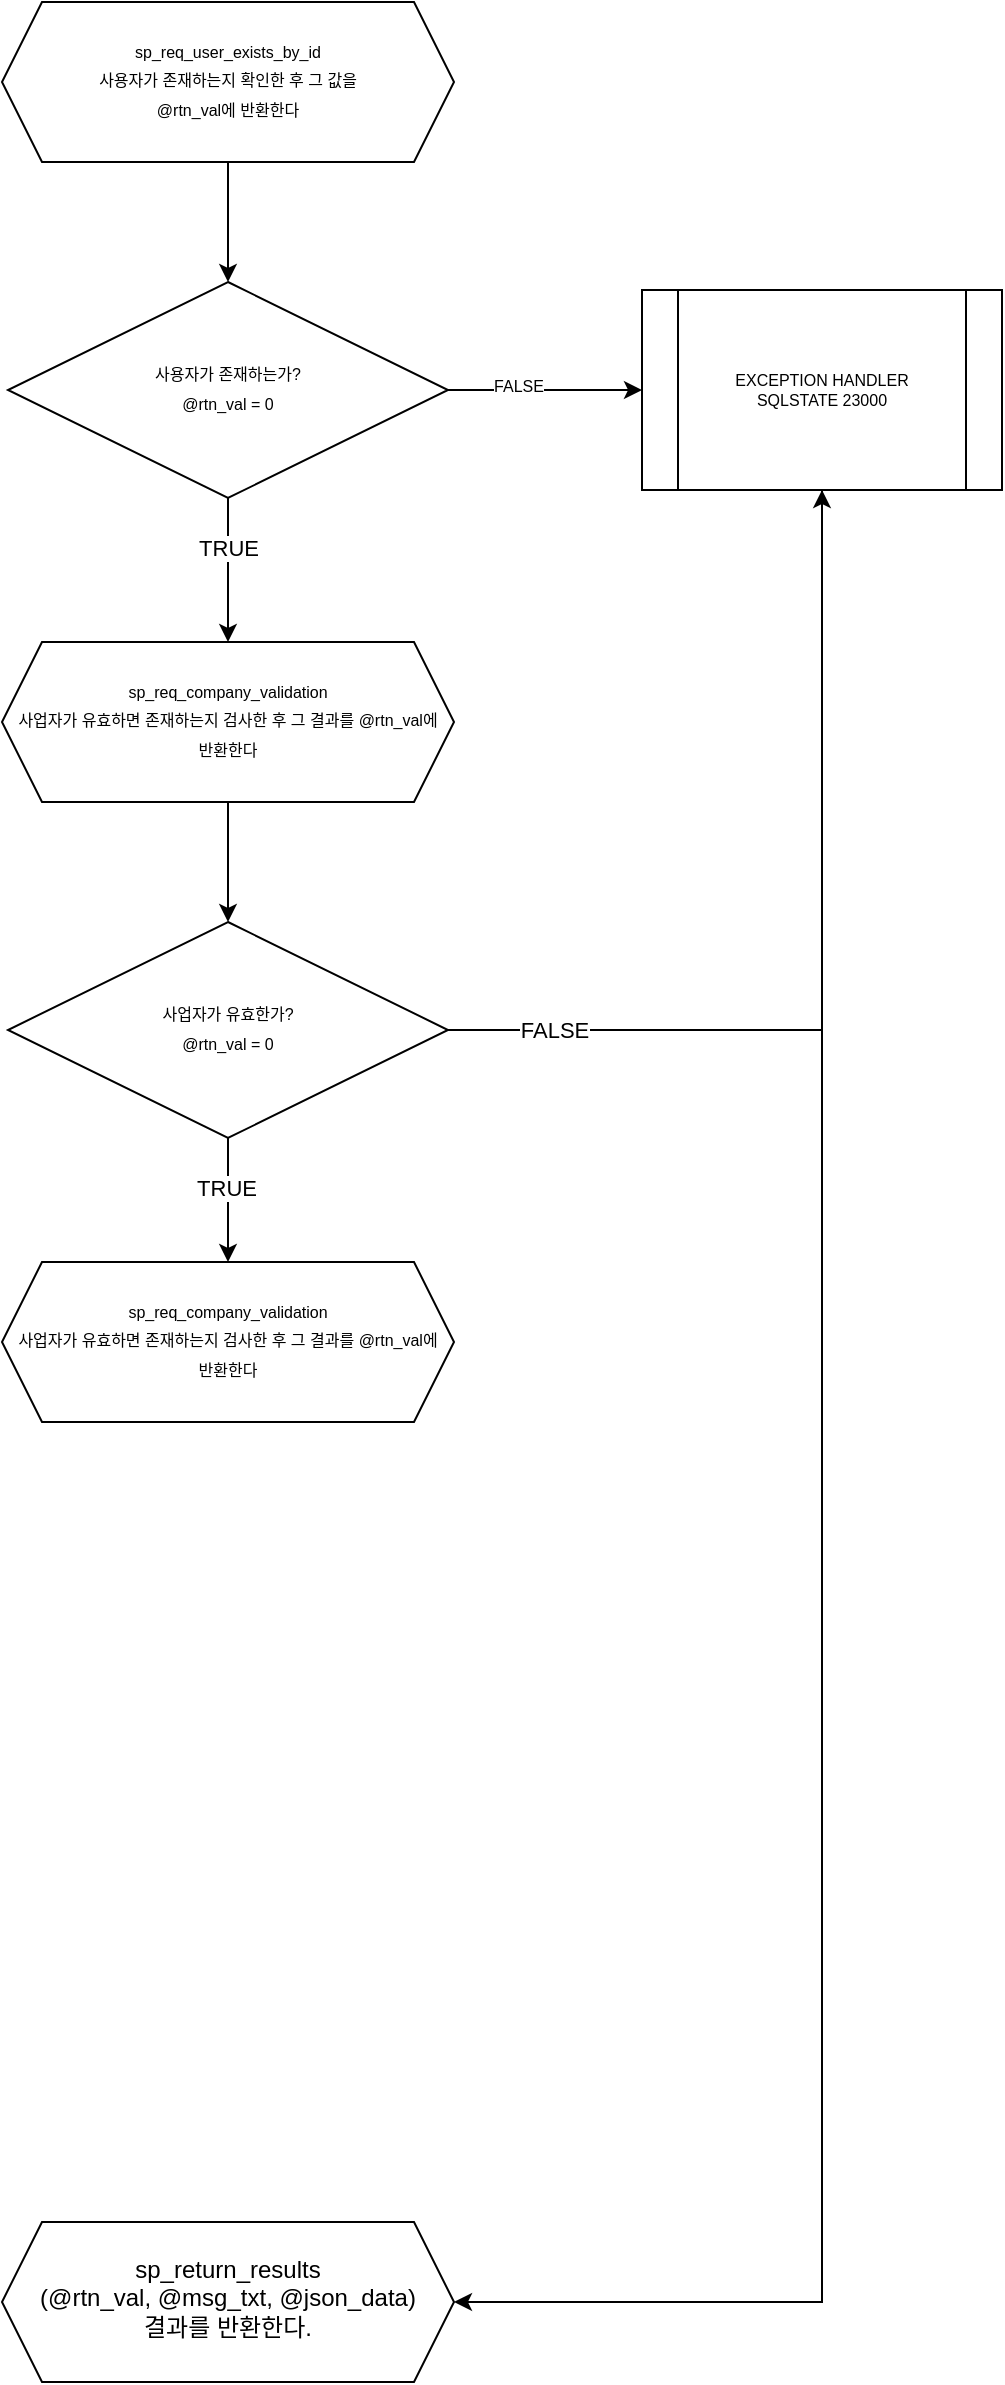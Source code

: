 <mxfile version="16.5.6" type="device"><diagram id="2QQTv37ylFGI8XWREX1P" name="Page-1"><mxGraphModel dx="2737" dy="1020" grid="1" gridSize="10" guides="1" tooltips="1" connect="1" arrows="1" fold="1" page="1" pageScale="1" pageWidth="827" pageHeight="1169" math="0" shadow="0"><root><mxCell id="0"/><mxCell id="1" parent="0"/><mxCell id="ciyNOuflndNgyRqDgWQr-1" value="" style="edgeStyle=orthogonalEdgeStyle;rounded=0;orthogonalLoop=1;jettySize=auto;html=1;fontSize=8;exitX=0.5;exitY=1;exitDx=0;exitDy=0;entryX=0.5;entryY=0;entryDx=0;entryDy=0;" edge="1" parent="1" source="ciyNOuflndNgyRqDgWQr-2" target="ciyNOuflndNgyRqDgWQr-8"><mxGeometry relative="1" as="geometry"><mxPoint x="-562" y="322" as="sourcePoint"/><mxPoint x="-562" y="194" as="targetPoint"/></mxGeometry></mxCell><mxCell id="ciyNOuflndNgyRqDgWQr-2" value="&lt;font style=&quot;font-size: 8px&quot;&gt;sp_req_user_exists_by_id&lt;br&gt;사용자가 존재하는지 확인한 후 그 값을&lt;br&gt;@rtn_val에 반환한다&lt;/font&gt;" style="shape=hexagon;perimeter=hexagonPerimeter2;whiteSpace=wrap;html=1;fixedSize=1;shadow=0;strokeWidth=1;spacing=6;spacingTop=-4;" vertex="1" parent="1"><mxGeometry x="-675" y="60" width="226" height="80" as="geometry"/></mxCell><mxCell id="ciyNOuflndNgyRqDgWQr-3" value="sp_return_results&lt;br&gt;(@rtn_val, @msg_txt, @json_data)&lt;br&gt;결과를 반환한다." style="shape=hexagon;perimeter=hexagonPerimeter2;whiteSpace=wrap;html=1;fixedSize=1;shadow=0;strokeWidth=1;spacing=6;spacingTop=-4;" vertex="1" parent="1"><mxGeometry x="-675" y="1170" width="226" height="80" as="geometry"/></mxCell><mxCell id="ciyNOuflndNgyRqDgWQr-4" value="" style="edgeStyle=orthogonalEdgeStyle;rounded=0;orthogonalLoop=1;jettySize=auto;html=1;entryX=0.5;entryY=0;entryDx=0;entryDy=0;" edge="1" parent="1" source="ciyNOuflndNgyRqDgWQr-8" target="ciyNOuflndNgyRqDgWQr-12"><mxGeometry relative="1" as="geometry"><mxPoint x="-562" y="360" as="targetPoint"/></mxGeometry></mxCell><mxCell id="ciyNOuflndNgyRqDgWQr-5" value="TRUE" style="edgeLabel;html=1;align=center;verticalAlign=middle;resizable=0;points=[];" vertex="1" connectable="0" parent="ciyNOuflndNgyRqDgWQr-4"><mxGeometry x="-0.308" relative="1" as="geometry"><mxPoint as="offset"/></mxGeometry></mxCell><mxCell id="ciyNOuflndNgyRqDgWQr-6" value="" style="edgeStyle=orthogonalEdgeStyle;rounded=0;orthogonalLoop=1;jettySize=auto;html=1;fontSize=8;entryX=0;entryY=0.5;entryDx=0;entryDy=0;" edge="1" parent="1" source="ciyNOuflndNgyRqDgWQr-8" target="ciyNOuflndNgyRqDgWQr-13"><mxGeometry relative="1" as="geometry"><mxPoint x="-378" y="254" as="targetPoint"/></mxGeometry></mxCell><mxCell id="ciyNOuflndNgyRqDgWQr-7" value="FALSE" style="edgeLabel;html=1;align=center;verticalAlign=middle;resizable=0;points=[];fontSize=8;" vertex="1" connectable="0" parent="ciyNOuflndNgyRqDgWQr-6"><mxGeometry x="-0.286" y="2" relative="1" as="geometry"><mxPoint as="offset"/></mxGeometry></mxCell><mxCell id="ciyNOuflndNgyRqDgWQr-8" value="&lt;font&gt;&lt;span style=&quot;font-size: 8px&quot;&gt;사용자가 존재하는가?&lt;br&gt;&lt;/span&gt;&lt;span style=&quot;font-size: 8px&quot;&gt;@rtn_val = 0&lt;/span&gt;&lt;br&gt;&lt;/font&gt;" style="rhombus;whiteSpace=wrap;html=1;shadow=0;fontFamily=Helvetica;fontSize=12;align=center;strokeWidth=1;spacing=6;spacingTop=-4;" vertex="1" parent="1"><mxGeometry x="-672" y="200" width="220" height="108" as="geometry"/></mxCell><mxCell id="ciyNOuflndNgyRqDgWQr-9" value="" style="edgeStyle=orthogonalEdgeStyle;rounded=0;orthogonalLoop=1;jettySize=auto;html=1;fontSize=8;exitX=0.5;exitY=1;exitDx=0;exitDy=0;entryX=1;entryY=0.5;entryDx=0;entryDy=0;" edge="1" parent="1" source="ciyNOuflndNgyRqDgWQr-13" target="ciyNOuflndNgyRqDgWQr-3"><mxGeometry relative="1" as="geometry"><mxPoint x="-265" y="294" as="sourcePoint"/></mxGeometry></mxCell><mxCell id="ciyNOuflndNgyRqDgWQr-15" value="" style="edgeStyle=orthogonalEdgeStyle;rounded=0;orthogonalLoop=1;jettySize=auto;html=1;" edge="1" parent="1" source="ciyNOuflndNgyRqDgWQr-12" target="ciyNOuflndNgyRqDgWQr-14"><mxGeometry relative="1" as="geometry"/></mxCell><mxCell id="ciyNOuflndNgyRqDgWQr-12" value="&lt;span style=&quot;font-size: 8px&quot;&gt;sp_req_company_validation&lt;/span&gt;&lt;br style=&quot;font-size: 8px&quot;&gt;&lt;span style=&quot;font-size: 8px&quot;&gt;사업자가 유효하면 존재하는지 검사한 후 그 결과를&amp;nbsp;&lt;/span&gt;&lt;span style=&quot;font-size: 8px&quot;&gt;@rtn_val에 반환한다&lt;/span&gt;" style="shape=hexagon;perimeter=hexagonPerimeter2;whiteSpace=wrap;html=1;fixedSize=1;shadow=0;strokeWidth=1;spacing=6;spacingTop=-4;" vertex="1" parent="1"><mxGeometry x="-675" y="380" width="226" height="80" as="geometry"/></mxCell><mxCell id="ciyNOuflndNgyRqDgWQr-13" value="EXCEPTION HANDLER&lt;br&gt;SQLSTATE 23000" style="shape=process;whiteSpace=wrap;html=1;backgroundOutline=1;fontSize=8;" vertex="1" parent="1"><mxGeometry x="-355" y="204" width="180" height="100" as="geometry"/></mxCell><mxCell id="ciyNOuflndNgyRqDgWQr-16" style="edgeStyle=orthogonalEdgeStyle;rounded=0;orthogonalLoop=1;jettySize=auto;html=1;entryX=0.5;entryY=1;entryDx=0;entryDy=0;" edge="1" parent="1" source="ciyNOuflndNgyRqDgWQr-14" target="ciyNOuflndNgyRqDgWQr-13"><mxGeometry relative="1" as="geometry"/></mxCell><mxCell id="ciyNOuflndNgyRqDgWQr-17" value="FALSE" style="edgeLabel;html=1;align=center;verticalAlign=middle;resizable=0;points=[];" vertex="1" connectable="0" parent="ciyNOuflndNgyRqDgWQr-16"><mxGeometry x="-0.77" y="-3" relative="1" as="geometry"><mxPoint y="-3" as="offset"/></mxGeometry></mxCell><mxCell id="ciyNOuflndNgyRqDgWQr-19" value="" style="edgeStyle=orthogonalEdgeStyle;rounded=0;orthogonalLoop=1;jettySize=auto;html=1;" edge="1" parent="1" source="ciyNOuflndNgyRqDgWQr-14" target="ciyNOuflndNgyRqDgWQr-18"><mxGeometry relative="1" as="geometry"/></mxCell><mxCell id="ciyNOuflndNgyRqDgWQr-20" value="TRUE" style="edgeLabel;html=1;align=center;verticalAlign=middle;resizable=0;points=[];" vertex="1" connectable="0" parent="ciyNOuflndNgyRqDgWQr-19"><mxGeometry x="-0.205" y="-1" relative="1" as="geometry"><mxPoint as="offset"/></mxGeometry></mxCell><mxCell id="ciyNOuflndNgyRqDgWQr-14" value="&lt;font&gt;&lt;span style=&quot;font-size: 8px&quot;&gt;사업자가 유효한가?&lt;br&gt;&lt;/span&gt;&lt;span style=&quot;font-size: 8px&quot;&gt;@rtn_val = 0&lt;/span&gt;&lt;br&gt;&lt;/font&gt;" style="rhombus;whiteSpace=wrap;html=1;shadow=0;fontFamily=Helvetica;fontSize=12;align=center;strokeWidth=1;spacing=6;spacingTop=-4;" vertex="1" parent="1"><mxGeometry x="-672" y="520" width="220" height="108" as="geometry"/></mxCell><mxCell id="ciyNOuflndNgyRqDgWQr-18" value="&lt;span style=&quot;font-size: 8px&quot;&gt;sp_req_company_validation&lt;/span&gt;&lt;br style=&quot;font-size: 8px&quot;&gt;&lt;span style=&quot;font-size: 8px&quot;&gt;사업자가 유효하면 존재하는지 검사한 후 그 결과를&amp;nbsp;&lt;/span&gt;&lt;span style=&quot;font-size: 8px&quot;&gt;@rtn_val에 반환한다&lt;/span&gt;" style="shape=hexagon;perimeter=hexagonPerimeter2;whiteSpace=wrap;html=1;fixedSize=1;shadow=0;strokeWidth=1;spacing=6;spacingTop=-4;" vertex="1" parent="1"><mxGeometry x="-675" y="690" width="226" height="80" as="geometry"/></mxCell></root></mxGraphModel></diagram></mxfile>